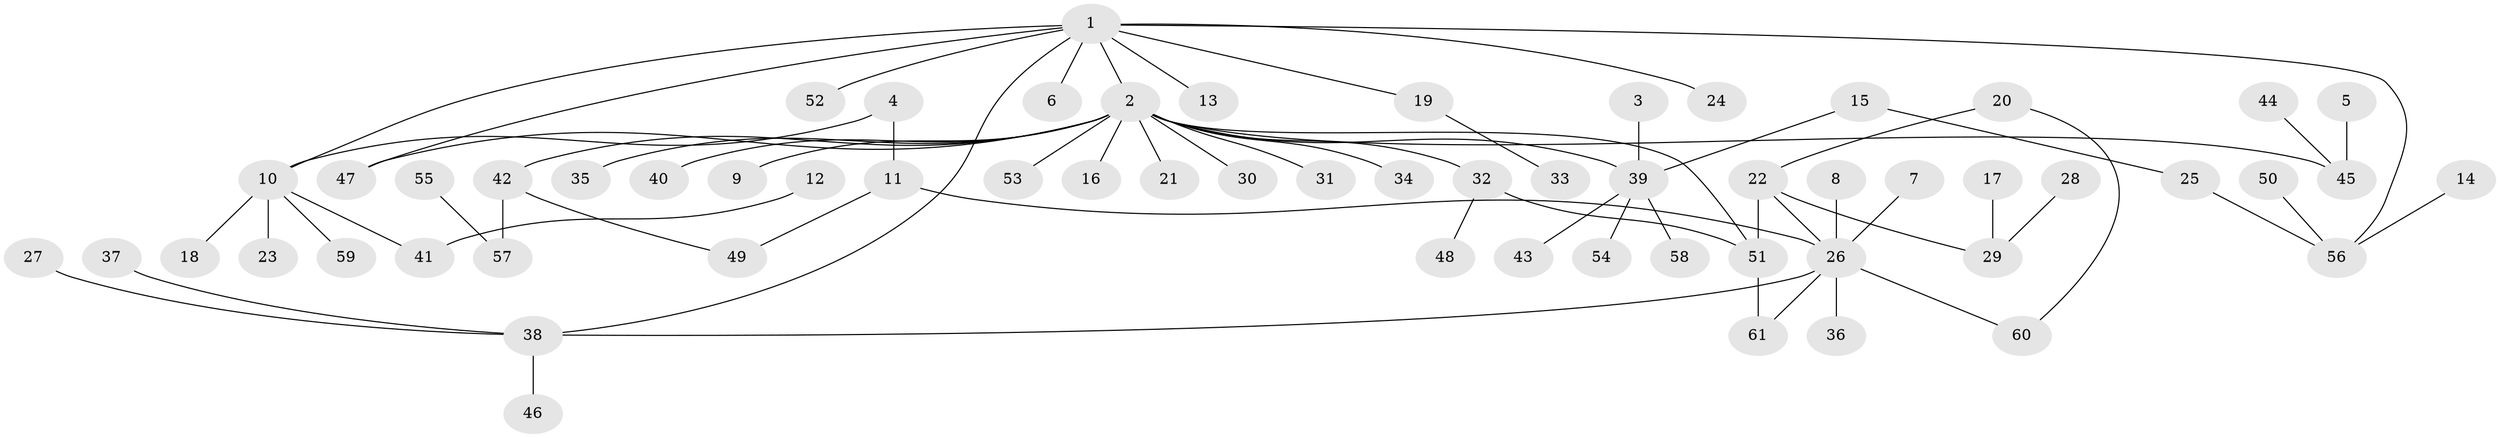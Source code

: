 // original degree distribution, {9: 0.008264462809917356, 5: 0.04132231404958678, 7: 0.008264462809917356, 6: 0.008264462809917356, 17: 0.008264462809917356, 4: 0.03305785123966942, 2: 0.23140495867768596, 10: 0.008264462809917356, 3: 0.09917355371900827, 8: 0.008264462809917356, 1: 0.5454545454545454}
// Generated by graph-tools (version 1.1) at 2025/49/03/09/25 03:49:55]
// undirected, 61 vertices, 68 edges
graph export_dot {
graph [start="1"]
  node [color=gray90,style=filled];
  1;
  2;
  3;
  4;
  5;
  6;
  7;
  8;
  9;
  10;
  11;
  12;
  13;
  14;
  15;
  16;
  17;
  18;
  19;
  20;
  21;
  22;
  23;
  24;
  25;
  26;
  27;
  28;
  29;
  30;
  31;
  32;
  33;
  34;
  35;
  36;
  37;
  38;
  39;
  40;
  41;
  42;
  43;
  44;
  45;
  46;
  47;
  48;
  49;
  50;
  51;
  52;
  53;
  54;
  55;
  56;
  57;
  58;
  59;
  60;
  61;
  1 -- 2 [weight=1.0];
  1 -- 6 [weight=1.0];
  1 -- 10 [weight=1.0];
  1 -- 13 [weight=1.0];
  1 -- 19 [weight=1.0];
  1 -- 24 [weight=1.0];
  1 -- 38 [weight=1.0];
  1 -- 47 [weight=1.0];
  1 -- 52 [weight=1.0];
  1 -- 56 [weight=1.0];
  2 -- 9 [weight=1.0];
  2 -- 16 [weight=1.0];
  2 -- 21 [weight=1.0];
  2 -- 30 [weight=1.0];
  2 -- 31 [weight=1.0];
  2 -- 32 [weight=1.0];
  2 -- 34 [weight=1.0];
  2 -- 35 [weight=1.0];
  2 -- 39 [weight=1.0];
  2 -- 40 [weight=1.0];
  2 -- 42 [weight=1.0];
  2 -- 45 [weight=1.0];
  2 -- 47 [weight=1.0];
  2 -- 51 [weight=1.0];
  2 -- 53 [weight=1.0];
  3 -- 39 [weight=1.0];
  4 -- 10 [weight=1.0];
  4 -- 11 [weight=1.0];
  5 -- 45 [weight=1.0];
  7 -- 26 [weight=1.0];
  8 -- 26 [weight=1.0];
  10 -- 18 [weight=1.0];
  10 -- 23 [weight=1.0];
  10 -- 41 [weight=1.0];
  10 -- 59 [weight=1.0];
  11 -- 26 [weight=1.0];
  11 -- 49 [weight=1.0];
  12 -- 41 [weight=1.0];
  14 -- 56 [weight=1.0];
  15 -- 25 [weight=1.0];
  15 -- 39 [weight=1.0];
  17 -- 29 [weight=1.0];
  19 -- 33 [weight=1.0];
  20 -- 22 [weight=1.0];
  20 -- 60 [weight=1.0];
  22 -- 26 [weight=1.0];
  22 -- 29 [weight=1.0];
  22 -- 51 [weight=1.0];
  25 -- 56 [weight=1.0];
  26 -- 36 [weight=1.0];
  26 -- 38 [weight=1.0];
  26 -- 60 [weight=1.0];
  26 -- 61 [weight=1.0];
  27 -- 38 [weight=1.0];
  28 -- 29 [weight=1.0];
  32 -- 48 [weight=1.0];
  32 -- 51 [weight=1.0];
  37 -- 38 [weight=1.0];
  38 -- 46 [weight=1.0];
  39 -- 43 [weight=1.0];
  39 -- 54 [weight=1.0];
  39 -- 58 [weight=1.0];
  42 -- 49 [weight=1.0];
  42 -- 57 [weight=1.0];
  44 -- 45 [weight=1.0];
  50 -- 56 [weight=1.0];
  51 -- 61 [weight=1.0];
  55 -- 57 [weight=1.0];
}
